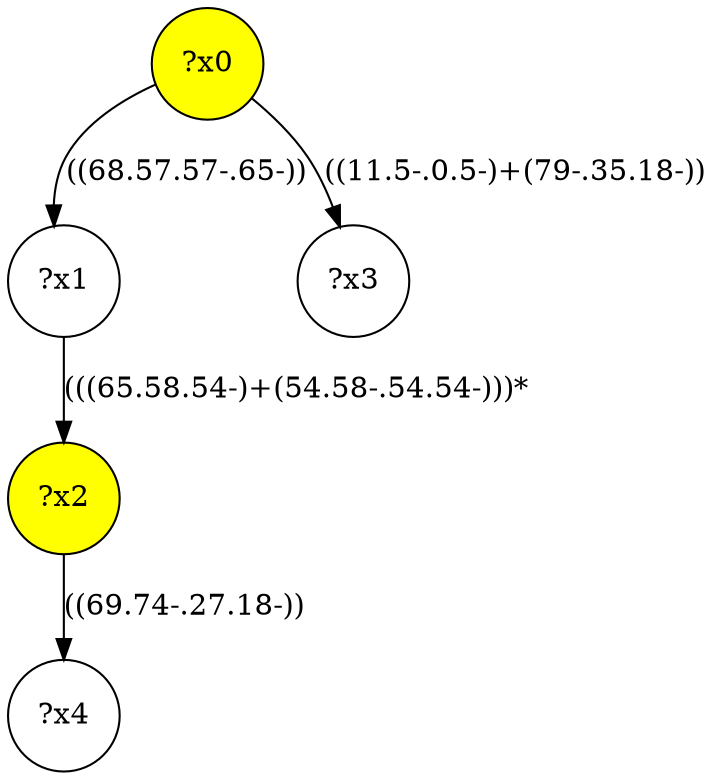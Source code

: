 digraph g {
	x0 [fillcolor="yellow", style="filled," shape=circle, label="?x0"];
	x2 [fillcolor="yellow", style="filled," shape=circle, label="?x2"];
	x1 [shape=circle, label="?x1"];
	x0 -> x1 [label="((68.57.57-.65-))"];
	x1 -> x2 [label="(((65.58.54-)+(54.58-.54.54-)))*"];
	x3 [shape=circle, label="?x3"];
	x0 -> x3 [label="((11.5-.0.5-)+(79-.35.18-))"];
	x4 [shape=circle, label="?x4"];
	x2 -> x4 [label="((69.74-.27.18-))"];
}
